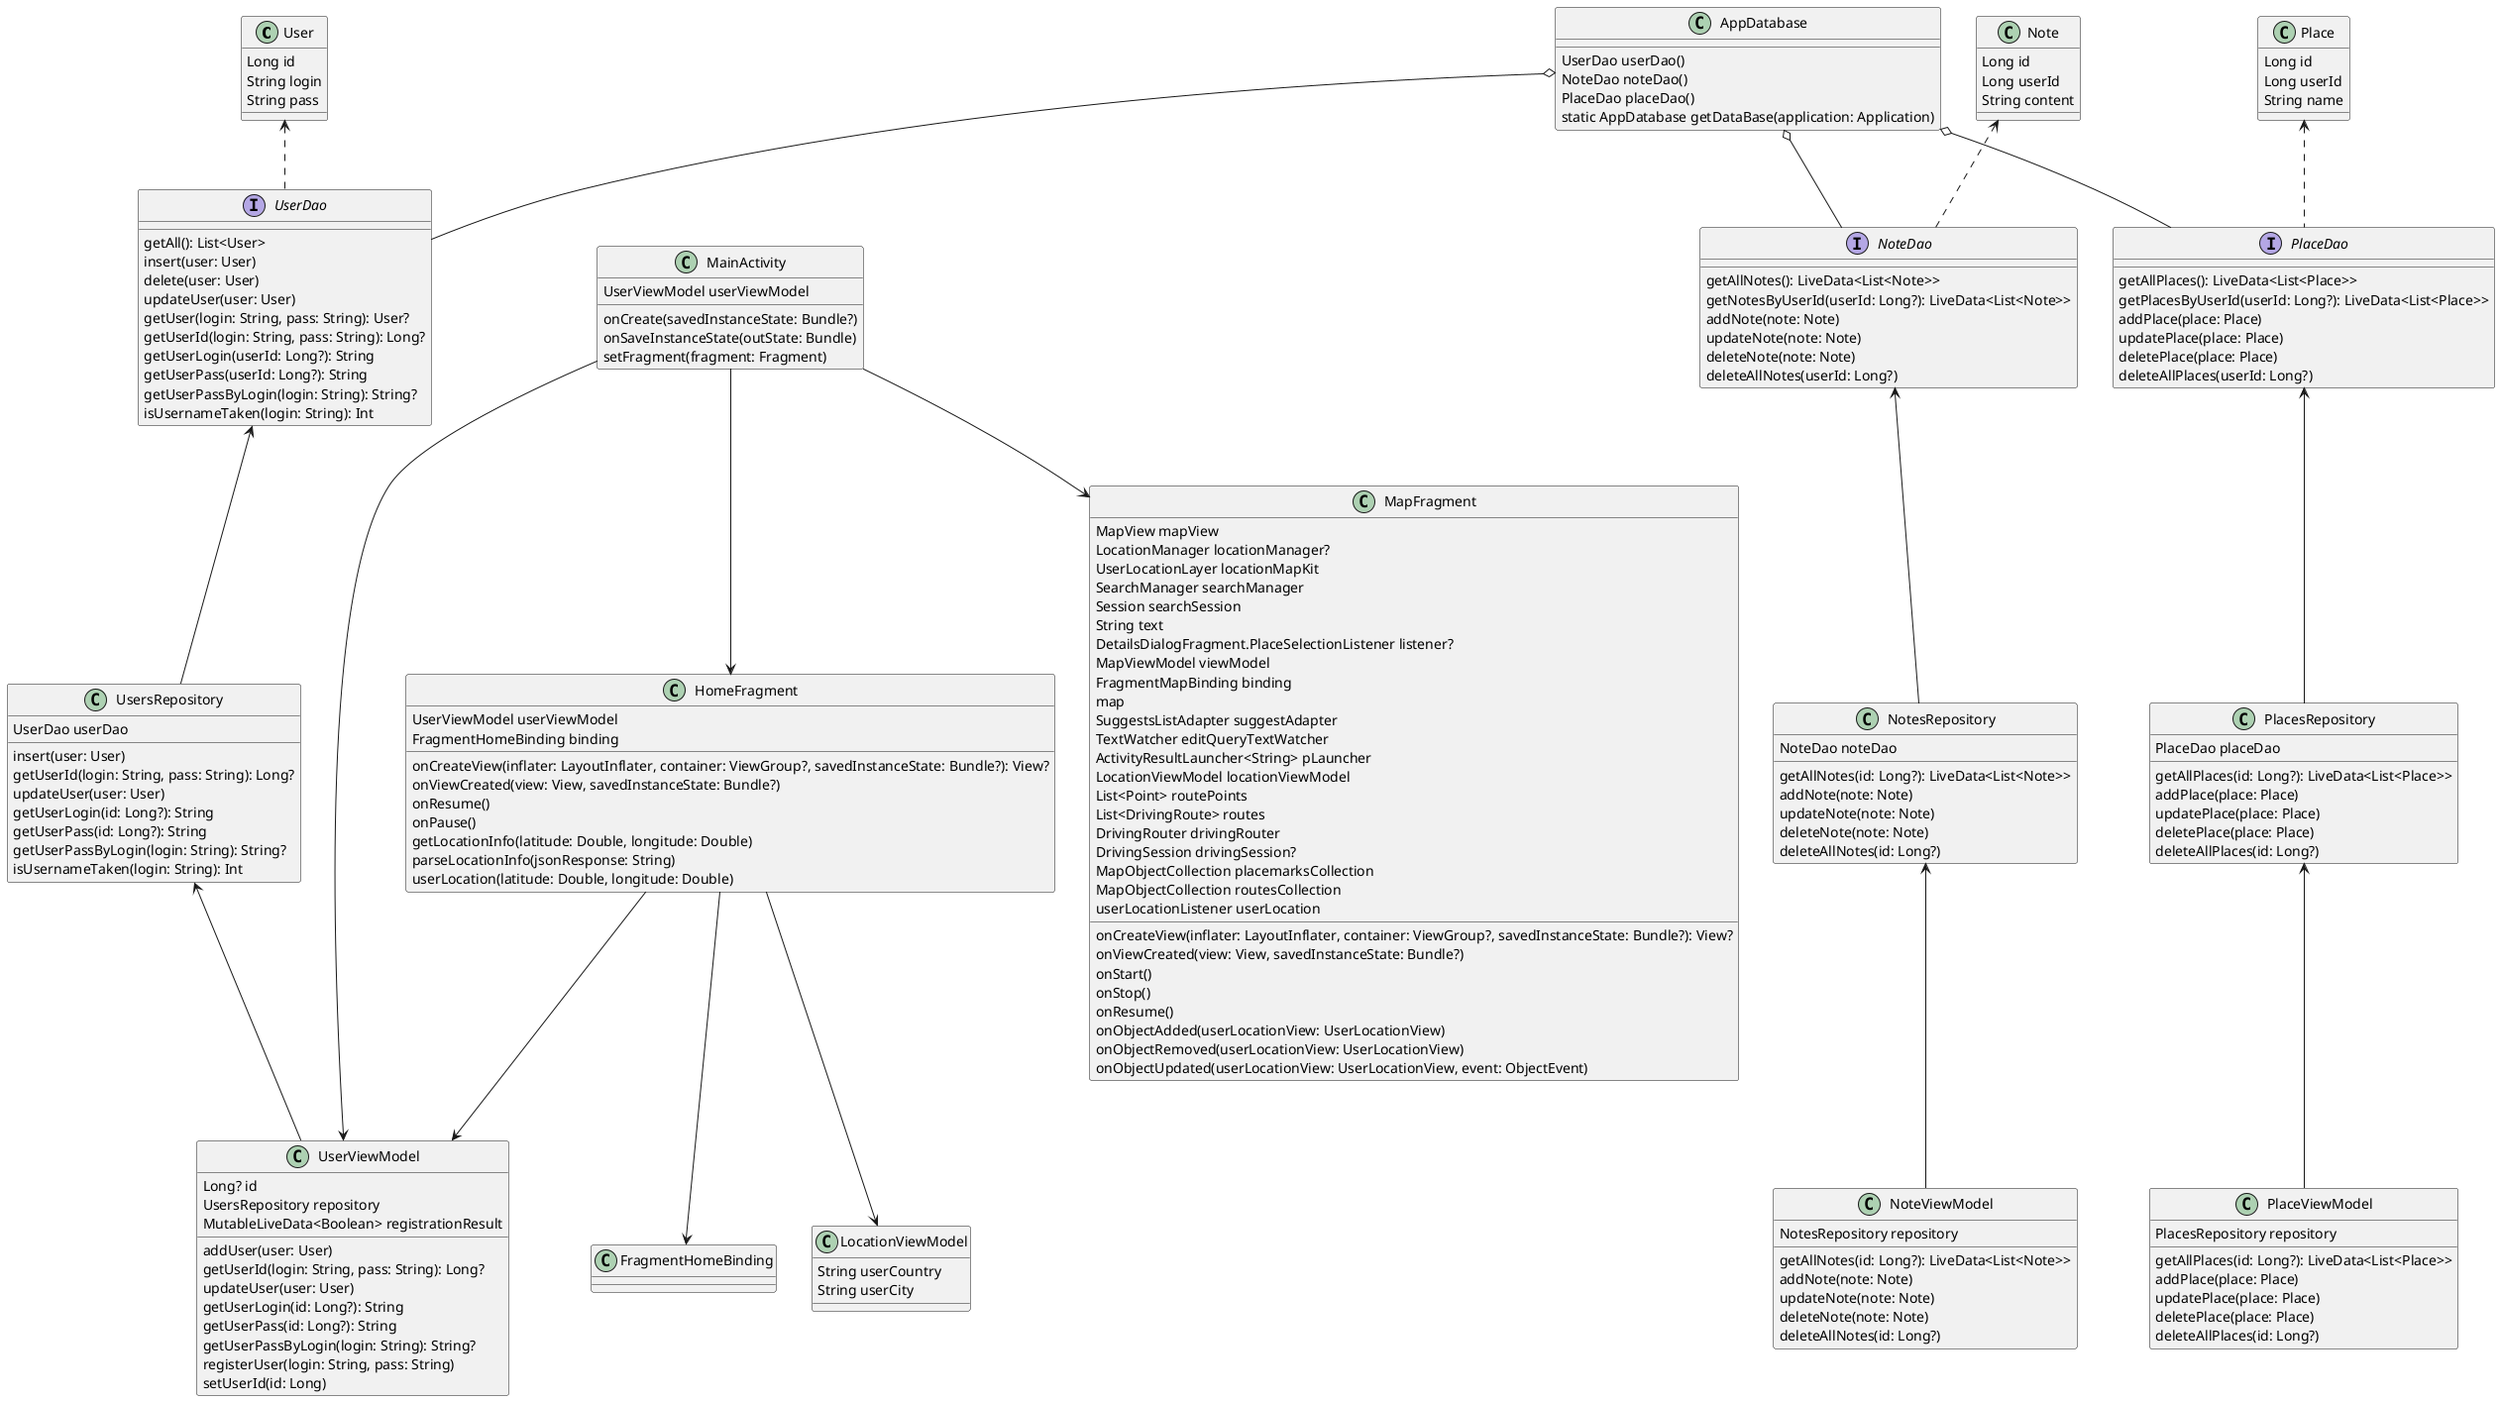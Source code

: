 @startuml
' Define the entities

class User {
    Long id
    String login
    String pass
}

class Note {
    Long id
    Long userId
    String content
}

class Place {
    Long id
    Long userId
    String name
}

interface UserDao {
    getAll(): List<User>
    insert(user: User)
    delete(user: User)
    updateUser(user: User)
    getUser(login: String, pass: String): User?
    getUserId(login: String, pass: String): Long?
    getUserLogin(userId: Long?): String
    getUserPass(userId: Long?): String
    getUserPassByLogin(login: String): String?
    isUsernameTaken(login: String): Int
}

interface NoteDao {
    getAllNotes(): LiveData<List<Note>>
    getNotesByUserId(userId: Long?): LiveData<List<Note>>
    addNote(note: Note)
    updateNote(note: Note)
    deleteNote(note: Note)
    deleteAllNotes(userId: Long?)
}

interface PlaceDao {
    getAllPlaces(): LiveData<List<Place>>
    getPlacesByUserId(userId: Long?): LiveData<List<Place>>
    addPlace(place: Place)
    updatePlace(place: Place)
    deletePlace(place: Place)
    deleteAllPlaces(userId: Long?)
}


class UsersRepository {
    UserDao userDao
    insert(user: User)
    getUserId(login: String, pass: String): Long?
    updateUser(user: User)
    getUserLogin(id: Long?): String
    getUserPass(id: Long?): String
    getUserPassByLogin(login: String): String?
    isUsernameTaken(login: String): Int
}

class NotesRepository {
    NoteDao noteDao
    getAllNotes(id: Long?): LiveData<List<Note>>
    addNote(note: Note)
    updateNote(note: Note)
    deleteNote(note: Note)
    deleteAllNotes(id: Long?)
}

class PlacesRepository {
    PlaceDao placeDao
    getAllPlaces(id: Long?): LiveData<List<Place>>
    addPlace(place: Place)
    updatePlace(place: Place)
    deletePlace(place: Place)
    deleteAllPlaces(id: Long?)
}

class UserViewModel {
    Long? id
    UsersRepository repository
    MutableLiveData<Boolean> registrationResult
    addUser(user: User)
    getUserId(login: String, pass: String): Long?
    updateUser(user: User)
    getUserLogin(id: Long?): String
    getUserPass(id: Long?): String
    getUserPassByLogin(login: String): String?
    registerUser(login: String, pass: String)
    setUserId(id: Long)
}

class NoteViewModel {
    NotesRepository repository
    getAllNotes(id: Long?): LiveData<List<Note>>
    addNote(note: Note)
    updateNote(note: Note)
    deleteNote(note: Note)
    deleteAllNotes(id: Long?)
}

class PlaceViewModel {
    PlacesRepository repository
    getAllPlaces(id: Long?): LiveData<List<Place>>
    addPlace(place: Place)
    updatePlace(place: Place)
    deletePlace(place: Place)
    deleteAllPlaces(id: Long?)
}

class AppDatabase {
    UserDao userDao()
    NoteDao noteDao()
    PlaceDao placeDao()
    static AppDatabase getDataBase(application: Application)
}

class MainActivity {
    UserViewModel userViewModel
    onCreate(savedInstanceState: Bundle?)
    onSaveInstanceState(outState: Bundle)
    setFragment(fragment: Fragment)
}

class HomeFragment{
    UserViewModel userViewModel
    FragmentHomeBinding binding
    onCreateView(inflater: LayoutInflater, container: ViewGroup?, savedInstanceState: Bundle?): View?
    onViewCreated(view: View, savedInstanceState: Bundle?)
    onResume()
    onPause()
    getLocationInfo(latitude: Double, longitude: Double)
    parseLocationInfo(jsonResponse: String)
    userLocation(latitude: Double, longitude: Double)
}

class LocationViewModel {
    String userCountry
    String userCity
}

class MapFragment {
    MapView mapView
      LocationManager locationManager?
      UserLocationLayer locationMapKit
      SearchManager searchManager
      Session searchSession
      String text
      DetailsDialogFragment.PlaceSelectionListener listener?
      MapViewModel viewModel
      FragmentMapBinding binding
      map
      SuggestsListAdapter suggestAdapter
      TextWatcher editQueryTextWatcher
      ActivityResultLauncher<String> pLauncher
      LocationViewModel locationViewModel
      List<Point> routePoints
      List<DrivingRoute> routes
      DrivingRouter drivingRouter
      DrivingSession drivingSession?
      MapObjectCollection placemarksCollection
      MapObjectCollection routesCollection
      userLocationListener userLocation
      onCreateView(inflater: LayoutInflater, container: ViewGroup?, savedInstanceState: Bundle?): View?
      onViewCreated(view: View, savedInstanceState: Bundle?)
      onStart()
      onStop()
      onResume()
      onObjectAdded(userLocationView: UserLocationView)
      onObjectRemoved(userLocationView: UserLocationView)
      onObjectUpdated(userLocationView: UserLocationView, event: ObjectEvent)
}



' Define relationships
UserDao <-- UsersRepository
NoteDao <-- NotesRepository
PlaceDao <-- PlacesRepository

UsersRepository <-- UserViewModel
NotesRepository <-- NoteViewModel
PlacesRepository <-- PlaceViewModel

AppDatabase o-- UserDao
AppDatabase o-- NoteDao
AppDatabase o-- PlaceDao

User <.. UserDao
Note <.. NoteDao
Place <.. PlaceDao

MainActivity --> UserViewModel
MainActivity --> HomeFragment
MainActivity --> MapFragment

HomeFragment --> UserViewModel
HomeFragment --> FragmentHomeBinding
HomeFragment --> LocationViewModel

MapFragment --> MapFragment.userLocationListener

@enduml